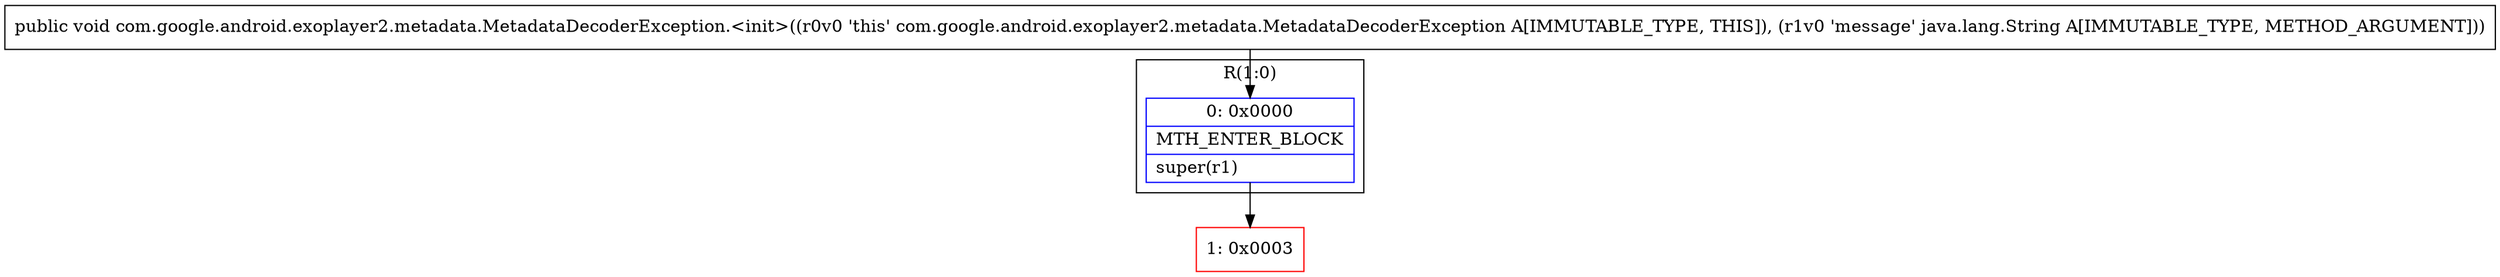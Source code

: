 digraph "CFG forcom.google.android.exoplayer2.metadata.MetadataDecoderException.\<init\>(Ljava\/lang\/String;)V" {
subgraph cluster_Region_663320313 {
label = "R(1:0)";
node [shape=record,color=blue];
Node_0 [shape=record,label="{0\:\ 0x0000|MTH_ENTER_BLOCK\l|super(r1)\l}"];
}
Node_1 [shape=record,color=red,label="{1\:\ 0x0003}"];
MethodNode[shape=record,label="{public void com.google.android.exoplayer2.metadata.MetadataDecoderException.\<init\>((r0v0 'this' com.google.android.exoplayer2.metadata.MetadataDecoderException A[IMMUTABLE_TYPE, THIS]), (r1v0 'message' java.lang.String A[IMMUTABLE_TYPE, METHOD_ARGUMENT])) }"];
MethodNode -> Node_0;
Node_0 -> Node_1;
}

